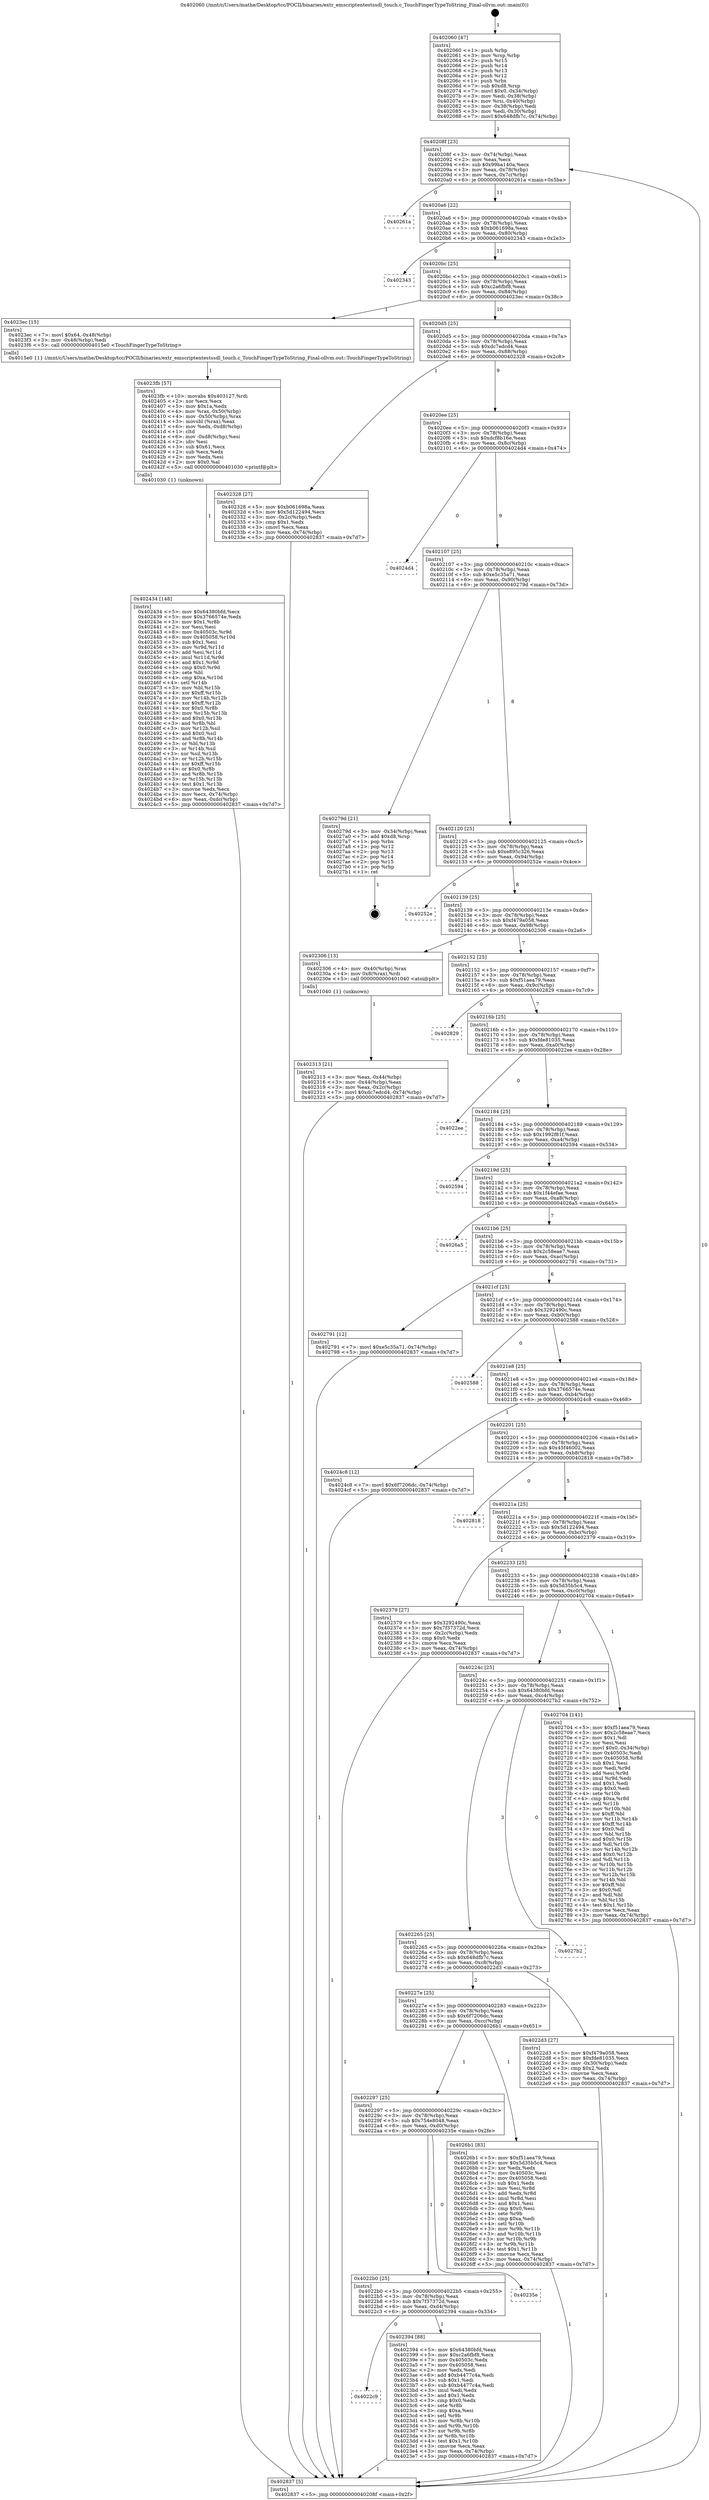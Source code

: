 digraph "0x402060" {
  label = "0x402060 (/mnt/c/Users/mathe/Desktop/tcc/POCII/binaries/extr_emscriptentestssdl_touch.c_TouchFingerTypeToString_Final-ollvm.out::main(0))"
  labelloc = "t"
  node[shape=record]

  Entry [label="",width=0.3,height=0.3,shape=circle,fillcolor=black,style=filled]
  "0x40208f" [label="{
     0x40208f [23]\l
     | [instrs]\l
     &nbsp;&nbsp;0x40208f \<+3\>: mov -0x74(%rbp),%eax\l
     &nbsp;&nbsp;0x402092 \<+2\>: mov %eax,%ecx\l
     &nbsp;&nbsp;0x402094 \<+6\>: sub $0x99ba140a,%ecx\l
     &nbsp;&nbsp;0x40209a \<+3\>: mov %eax,-0x78(%rbp)\l
     &nbsp;&nbsp;0x40209d \<+3\>: mov %ecx,-0x7c(%rbp)\l
     &nbsp;&nbsp;0x4020a0 \<+6\>: je 000000000040261a \<main+0x5ba\>\l
  }"]
  "0x40261a" [label="{
     0x40261a\l
  }", style=dashed]
  "0x4020a6" [label="{
     0x4020a6 [22]\l
     | [instrs]\l
     &nbsp;&nbsp;0x4020a6 \<+5\>: jmp 00000000004020ab \<main+0x4b\>\l
     &nbsp;&nbsp;0x4020ab \<+3\>: mov -0x78(%rbp),%eax\l
     &nbsp;&nbsp;0x4020ae \<+5\>: sub $0xb061698a,%eax\l
     &nbsp;&nbsp;0x4020b3 \<+3\>: mov %eax,-0x80(%rbp)\l
     &nbsp;&nbsp;0x4020b6 \<+6\>: je 0000000000402343 \<main+0x2e3\>\l
  }"]
  Exit [label="",width=0.3,height=0.3,shape=circle,fillcolor=black,style=filled,peripheries=2]
  "0x402343" [label="{
     0x402343\l
  }", style=dashed]
  "0x4020bc" [label="{
     0x4020bc [25]\l
     | [instrs]\l
     &nbsp;&nbsp;0x4020bc \<+5\>: jmp 00000000004020c1 \<main+0x61\>\l
     &nbsp;&nbsp;0x4020c1 \<+3\>: mov -0x78(%rbp),%eax\l
     &nbsp;&nbsp;0x4020c4 \<+5\>: sub $0xc2a6fbf8,%eax\l
     &nbsp;&nbsp;0x4020c9 \<+6\>: mov %eax,-0x84(%rbp)\l
     &nbsp;&nbsp;0x4020cf \<+6\>: je 00000000004023ec \<main+0x38c\>\l
  }"]
  "0x402434" [label="{
     0x402434 [148]\l
     | [instrs]\l
     &nbsp;&nbsp;0x402434 \<+5\>: mov $0x64380bfd,%ecx\l
     &nbsp;&nbsp;0x402439 \<+5\>: mov $0x3766574e,%edx\l
     &nbsp;&nbsp;0x40243e \<+3\>: mov $0x1,%r8b\l
     &nbsp;&nbsp;0x402441 \<+2\>: xor %esi,%esi\l
     &nbsp;&nbsp;0x402443 \<+8\>: mov 0x40503c,%r9d\l
     &nbsp;&nbsp;0x40244b \<+8\>: mov 0x405058,%r10d\l
     &nbsp;&nbsp;0x402453 \<+3\>: sub $0x1,%esi\l
     &nbsp;&nbsp;0x402456 \<+3\>: mov %r9d,%r11d\l
     &nbsp;&nbsp;0x402459 \<+3\>: add %esi,%r11d\l
     &nbsp;&nbsp;0x40245c \<+4\>: imul %r11d,%r9d\l
     &nbsp;&nbsp;0x402460 \<+4\>: and $0x1,%r9d\l
     &nbsp;&nbsp;0x402464 \<+4\>: cmp $0x0,%r9d\l
     &nbsp;&nbsp;0x402468 \<+3\>: sete %bl\l
     &nbsp;&nbsp;0x40246b \<+4\>: cmp $0xa,%r10d\l
     &nbsp;&nbsp;0x40246f \<+4\>: setl %r14b\l
     &nbsp;&nbsp;0x402473 \<+3\>: mov %bl,%r15b\l
     &nbsp;&nbsp;0x402476 \<+4\>: xor $0xff,%r15b\l
     &nbsp;&nbsp;0x40247a \<+3\>: mov %r14b,%r12b\l
     &nbsp;&nbsp;0x40247d \<+4\>: xor $0xff,%r12b\l
     &nbsp;&nbsp;0x402481 \<+4\>: xor $0x0,%r8b\l
     &nbsp;&nbsp;0x402485 \<+3\>: mov %r15b,%r13b\l
     &nbsp;&nbsp;0x402488 \<+4\>: and $0x0,%r13b\l
     &nbsp;&nbsp;0x40248c \<+3\>: and %r8b,%bl\l
     &nbsp;&nbsp;0x40248f \<+3\>: mov %r12b,%sil\l
     &nbsp;&nbsp;0x402492 \<+4\>: and $0x0,%sil\l
     &nbsp;&nbsp;0x402496 \<+3\>: and %r8b,%r14b\l
     &nbsp;&nbsp;0x402499 \<+3\>: or %bl,%r13b\l
     &nbsp;&nbsp;0x40249c \<+3\>: or %r14b,%sil\l
     &nbsp;&nbsp;0x40249f \<+3\>: xor %sil,%r13b\l
     &nbsp;&nbsp;0x4024a2 \<+3\>: or %r12b,%r15b\l
     &nbsp;&nbsp;0x4024a5 \<+4\>: xor $0xff,%r15b\l
     &nbsp;&nbsp;0x4024a9 \<+4\>: or $0x0,%r8b\l
     &nbsp;&nbsp;0x4024ad \<+3\>: and %r8b,%r15b\l
     &nbsp;&nbsp;0x4024b0 \<+3\>: or %r15b,%r13b\l
     &nbsp;&nbsp;0x4024b3 \<+4\>: test $0x1,%r13b\l
     &nbsp;&nbsp;0x4024b7 \<+3\>: cmovne %edx,%ecx\l
     &nbsp;&nbsp;0x4024ba \<+3\>: mov %ecx,-0x74(%rbp)\l
     &nbsp;&nbsp;0x4024bd \<+6\>: mov %eax,-0xdc(%rbp)\l
     &nbsp;&nbsp;0x4024c3 \<+5\>: jmp 0000000000402837 \<main+0x7d7\>\l
  }"]
  "0x4023ec" [label="{
     0x4023ec [15]\l
     | [instrs]\l
     &nbsp;&nbsp;0x4023ec \<+7\>: movl $0x64,-0x48(%rbp)\l
     &nbsp;&nbsp;0x4023f3 \<+3\>: mov -0x48(%rbp),%edi\l
     &nbsp;&nbsp;0x4023f6 \<+5\>: call 00000000004015e0 \<TouchFingerTypeToString\>\l
     | [calls]\l
     &nbsp;&nbsp;0x4015e0 \{1\} (/mnt/c/Users/mathe/Desktop/tcc/POCII/binaries/extr_emscriptentestssdl_touch.c_TouchFingerTypeToString_Final-ollvm.out::TouchFingerTypeToString)\l
  }"]
  "0x4020d5" [label="{
     0x4020d5 [25]\l
     | [instrs]\l
     &nbsp;&nbsp;0x4020d5 \<+5\>: jmp 00000000004020da \<main+0x7a\>\l
     &nbsp;&nbsp;0x4020da \<+3\>: mov -0x78(%rbp),%eax\l
     &nbsp;&nbsp;0x4020dd \<+5\>: sub $0xdc7edcd4,%eax\l
     &nbsp;&nbsp;0x4020e2 \<+6\>: mov %eax,-0x88(%rbp)\l
     &nbsp;&nbsp;0x4020e8 \<+6\>: je 0000000000402328 \<main+0x2c8\>\l
  }"]
  "0x4023fb" [label="{
     0x4023fb [57]\l
     | [instrs]\l
     &nbsp;&nbsp;0x4023fb \<+10\>: movabs $0x403127,%rdi\l
     &nbsp;&nbsp;0x402405 \<+2\>: xor %ecx,%ecx\l
     &nbsp;&nbsp;0x402407 \<+5\>: mov $0x1a,%edx\l
     &nbsp;&nbsp;0x40240c \<+4\>: mov %rax,-0x50(%rbp)\l
     &nbsp;&nbsp;0x402410 \<+4\>: mov -0x50(%rbp),%rax\l
     &nbsp;&nbsp;0x402414 \<+3\>: movsbl (%rax),%eax\l
     &nbsp;&nbsp;0x402417 \<+6\>: mov %edx,-0xd8(%rbp)\l
     &nbsp;&nbsp;0x40241d \<+1\>: cltd\l
     &nbsp;&nbsp;0x40241e \<+6\>: mov -0xd8(%rbp),%esi\l
     &nbsp;&nbsp;0x402424 \<+2\>: idiv %esi\l
     &nbsp;&nbsp;0x402426 \<+3\>: sub $0x61,%ecx\l
     &nbsp;&nbsp;0x402429 \<+2\>: sub %ecx,%edx\l
     &nbsp;&nbsp;0x40242b \<+2\>: mov %edx,%esi\l
     &nbsp;&nbsp;0x40242d \<+2\>: mov $0x0,%al\l
     &nbsp;&nbsp;0x40242f \<+5\>: call 0000000000401030 \<printf@plt\>\l
     | [calls]\l
     &nbsp;&nbsp;0x401030 \{1\} (unknown)\l
  }"]
  "0x402328" [label="{
     0x402328 [27]\l
     | [instrs]\l
     &nbsp;&nbsp;0x402328 \<+5\>: mov $0xb061698a,%eax\l
     &nbsp;&nbsp;0x40232d \<+5\>: mov $0x5d122494,%ecx\l
     &nbsp;&nbsp;0x402332 \<+3\>: mov -0x2c(%rbp),%edx\l
     &nbsp;&nbsp;0x402335 \<+3\>: cmp $0x1,%edx\l
     &nbsp;&nbsp;0x402338 \<+3\>: cmovl %ecx,%eax\l
     &nbsp;&nbsp;0x40233b \<+3\>: mov %eax,-0x74(%rbp)\l
     &nbsp;&nbsp;0x40233e \<+5\>: jmp 0000000000402837 \<main+0x7d7\>\l
  }"]
  "0x4020ee" [label="{
     0x4020ee [25]\l
     | [instrs]\l
     &nbsp;&nbsp;0x4020ee \<+5\>: jmp 00000000004020f3 \<main+0x93\>\l
     &nbsp;&nbsp;0x4020f3 \<+3\>: mov -0x78(%rbp),%eax\l
     &nbsp;&nbsp;0x4020f6 \<+5\>: sub $0xdcf8b16e,%eax\l
     &nbsp;&nbsp;0x4020fb \<+6\>: mov %eax,-0x8c(%rbp)\l
     &nbsp;&nbsp;0x402101 \<+6\>: je 00000000004024d4 \<main+0x474\>\l
  }"]
  "0x4022c9" [label="{
     0x4022c9\l
  }", style=dashed]
  "0x4024d4" [label="{
     0x4024d4\l
  }", style=dashed]
  "0x402107" [label="{
     0x402107 [25]\l
     | [instrs]\l
     &nbsp;&nbsp;0x402107 \<+5\>: jmp 000000000040210c \<main+0xac\>\l
     &nbsp;&nbsp;0x40210c \<+3\>: mov -0x78(%rbp),%eax\l
     &nbsp;&nbsp;0x40210f \<+5\>: sub $0xe5c35a71,%eax\l
     &nbsp;&nbsp;0x402114 \<+6\>: mov %eax,-0x90(%rbp)\l
     &nbsp;&nbsp;0x40211a \<+6\>: je 000000000040279d \<main+0x73d\>\l
  }"]
  "0x402394" [label="{
     0x402394 [88]\l
     | [instrs]\l
     &nbsp;&nbsp;0x402394 \<+5\>: mov $0x64380bfd,%eax\l
     &nbsp;&nbsp;0x402399 \<+5\>: mov $0xc2a6fbf8,%ecx\l
     &nbsp;&nbsp;0x40239e \<+7\>: mov 0x40503c,%edx\l
     &nbsp;&nbsp;0x4023a5 \<+7\>: mov 0x405058,%esi\l
     &nbsp;&nbsp;0x4023ac \<+2\>: mov %edx,%edi\l
     &nbsp;&nbsp;0x4023ae \<+6\>: add $0xb4477c4a,%edi\l
     &nbsp;&nbsp;0x4023b4 \<+3\>: sub $0x1,%edi\l
     &nbsp;&nbsp;0x4023b7 \<+6\>: sub $0xb4477c4a,%edi\l
     &nbsp;&nbsp;0x4023bd \<+3\>: imul %edi,%edx\l
     &nbsp;&nbsp;0x4023c0 \<+3\>: and $0x1,%edx\l
     &nbsp;&nbsp;0x4023c3 \<+3\>: cmp $0x0,%edx\l
     &nbsp;&nbsp;0x4023c6 \<+4\>: sete %r8b\l
     &nbsp;&nbsp;0x4023ca \<+3\>: cmp $0xa,%esi\l
     &nbsp;&nbsp;0x4023cd \<+4\>: setl %r9b\l
     &nbsp;&nbsp;0x4023d1 \<+3\>: mov %r8b,%r10b\l
     &nbsp;&nbsp;0x4023d4 \<+3\>: and %r9b,%r10b\l
     &nbsp;&nbsp;0x4023d7 \<+3\>: xor %r9b,%r8b\l
     &nbsp;&nbsp;0x4023da \<+3\>: or %r8b,%r10b\l
     &nbsp;&nbsp;0x4023dd \<+4\>: test $0x1,%r10b\l
     &nbsp;&nbsp;0x4023e1 \<+3\>: cmovne %ecx,%eax\l
     &nbsp;&nbsp;0x4023e4 \<+3\>: mov %eax,-0x74(%rbp)\l
     &nbsp;&nbsp;0x4023e7 \<+5\>: jmp 0000000000402837 \<main+0x7d7\>\l
  }"]
  "0x40279d" [label="{
     0x40279d [21]\l
     | [instrs]\l
     &nbsp;&nbsp;0x40279d \<+3\>: mov -0x34(%rbp),%eax\l
     &nbsp;&nbsp;0x4027a0 \<+7\>: add $0xd8,%rsp\l
     &nbsp;&nbsp;0x4027a7 \<+1\>: pop %rbx\l
     &nbsp;&nbsp;0x4027a8 \<+2\>: pop %r12\l
     &nbsp;&nbsp;0x4027aa \<+2\>: pop %r13\l
     &nbsp;&nbsp;0x4027ac \<+2\>: pop %r14\l
     &nbsp;&nbsp;0x4027ae \<+2\>: pop %r15\l
     &nbsp;&nbsp;0x4027b0 \<+1\>: pop %rbp\l
     &nbsp;&nbsp;0x4027b1 \<+1\>: ret\l
  }"]
  "0x402120" [label="{
     0x402120 [25]\l
     | [instrs]\l
     &nbsp;&nbsp;0x402120 \<+5\>: jmp 0000000000402125 \<main+0xc5\>\l
     &nbsp;&nbsp;0x402125 \<+3\>: mov -0x78(%rbp),%eax\l
     &nbsp;&nbsp;0x402128 \<+5\>: sub $0xe895c326,%eax\l
     &nbsp;&nbsp;0x40212d \<+6\>: mov %eax,-0x94(%rbp)\l
     &nbsp;&nbsp;0x402133 \<+6\>: je 000000000040252e \<main+0x4ce\>\l
  }"]
  "0x4022b0" [label="{
     0x4022b0 [25]\l
     | [instrs]\l
     &nbsp;&nbsp;0x4022b0 \<+5\>: jmp 00000000004022b5 \<main+0x255\>\l
     &nbsp;&nbsp;0x4022b5 \<+3\>: mov -0x78(%rbp),%eax\l
     &nbsp;&nbsp;0x4022b8 \<+5\>: sub $0x7f37372d,%eax\l
     &nbsp;&nbsp;0x4022bd \<+6\>: mov %eax,-0xd4(%rbp)\l
     &nbsp;&nbsp;0x4022c3 \<+6\>: je 0000000000402394 \<main+0x334\>\l
  }"]
  "0x40252e" [label="{
     0x40252e\l
  }", style=dashed]
  "0x402139" [label="{
     0x402139 [25]\l
     | [instrs]\l
     &nbsp;&nbsp;0x402139 \<+5\>: jmp 000000000040213e \<main+0xde\>\l
     &nbsp;&nbsp;0x40213e \<+3\>: mov -0x78(%rbp),%eax\l
     &nbsp;&nbsp;0x402141 \<+5\>: sub $0xf479a058,%eax\l
     &nbsp;&nbsp;0x402146 \<+6\>: mov %eax,-0x98(%rbp)\l
     &nbsp;&nbsp;0x40214c \<+6\>: je 0000000000402306 \<main+0x2a6\>\l
  }"]
  "0x40235e" [label="{
     0x40235e\l
  }", style=dashed]
  "0x402306" [label="{
     0x402306 [13]\l
     | [instrs]\l
     &nbsp;&nbsp;0x402306 \<+4\>: mov -0x40(%rbp),%rax\l
     &nbsp;&nbsp;0x40230a \<+4\>: mov 0x8(%rax),%rdi\l
     &nbsp;&nbsp;0x40230e \<+5\>: call 0000000000401040 \<atoi@plt\>\l
     | [calls]\l
     &nbsp;&nbsp;0x401040 \{1\} (unknown)\l
  }"]
  "0x402152" [label="{
     0x402152 [25]\l
     | [instrs]\l
     &nbsp;&nbsp;0x402152 \<+5\>: jmp 0000000000402157 \<main+0xf7\>\l
     &nbsp;&nbsp;0x402157 \<+3\>: mov -0x78(%rbp),%eax\l
     &nbsp;&nbsp;0x40215a \<+5\>: sub $0xf51aea79,%eax\l
     &nbsp;&nbsp;0x40215f \<+6\>: mov %eax,-0x9c(%rbp)\l
     &nbsp;&nbsp;0x402165 \<+6\>: je 0000000000402829 \<main+0x7c9\>\l
  }"]
  "0x402297" [label="{
     0x402297 [25]\l
     | [instrs]\l
     &nbsp;&nbsp;0x402297 \<+5\>: jmp 000000000040229c \<main+0x23c\>\l
     &nbsp;&nbsp;0x40229c \<+3\>: mov -0x78(%rbp),%eax\l
     &nbsp;&nbsp;0x40229f \<+5\>: sub $0x754e8048,%eax\l
     &nbsp;&nbsp;0x4022a4 \<+6\>: mov %eax,-0xd0(%rbp)\l
     &nbsp;&nbsp;0x4022aa \<+6\>: je 000000000040235e \<main+0x2fe\>\l
  }"]
  "0x402829" [label="{
     0x402829\l
  }", style=dashed]
  "0x40216b" [label="{
     0x40216b [25]\l
     | [instrs]\l
     &nbsp;&nbsp;0x40216b \<+5\>: jmp 0000000000402170 \<main+0x110\>\l
     &nbsp;&nbsp;0x402170 \<+3\>: mov -0x78(%rbp),%eax\l
     &nbsp;&nbsp;0x402173 \<+5\>: sub $0xfde81035,%eax\l
     &nbsp;&nbsp;0x402178 \<+6\>: mov %eax,-0xa0(%rbp)\l
     &nbsp;&nbsp;0x40217e \<+6\>: je 00000000004022ee \<main+0x28e\>\l
  }"]
  "0x4026b1" [label="{
     0x4026b1 [83]\l
     | [instrs]\l
     &nbsp;&nbsp;0x4026b1 \<+5\>: mov $0xf51aea79,%eax\l
     &nbsp;&nbsp;0x4026b6 \<+5\>: mov $0x5d35b5c4,%ecx\l
     &nbsp;&nbsp;0x4026bb \<+2\>: xor %edx,%edx\l
     &nbsp;&nbsp;0x4026bd \<+7\>: mov 0x40503c,%esi\l
     &nbsp;&nbsp;0x4026c4 \<+7\>: mov 0x405058,%edi\l
     &nbsp;&nbsp;0x4026cb \<+3\>: sub $0x1,%edx\l
     &nbsp;&nbsp;0x4026ce \<+3\>: mov %esi,%r8d\l
     &nbsp;&nbsp;0x4026d1 \<+3\>: add %edx,%r8d\l
     &nbsp;&nbsp;0x4026d4 \<+4\>: imul %r8d,%esi\l
     &nbsp;&nbsp;0x4026d8 \<+3\>: and $0x1,%esi\l
     &nbsp;&nbsp;0x4026db \<+3\>: cmp $0x0,%esi\l
     &nbsp;&nbsp;0x4026de \<+4\>: sete %r9b\l
     &nbsp;&nbsp;0x4026e2 \<+3\>: cmp $0xa,%edi\l
     &nbsp;&nbsp;0x4026e5 \<+4\>: setl %r10b\l
     &nbsp;&nbsp;0x4026e9 \<+3\>: mov %r9b,%r11b\l
     &nbsp;&nbsp;0x4026ec \<+3\>: and %r10b,%r11b\l
     &nbsp;&nbsp;0x4026ef \<+3\>: xor %r10b,%r9b\l
     &nbsp;&nbsp;0x4026f2 \<+3\>: or %r9b,%r11b\l
     &nbsp;&nbsp;0x4026f5 \<+4\>: test $0x1,%r11b\l
     &nbsp;&nbsp;0x4026f9 \<+3\>: cmovne %ecx,%eax\l
     &nbsp;&nbsp;0x4026fc \<+3\>: mov %eax,-0x74(%rbp)\l
     &nbsp;&nbsp;0x4026ff \<+5\>: jmp 0000000000402837 \<main+0x7d7\>\l
  }"]
  "0x4022ee" [label="{
     0x4022ee\l
  }", style=dashed]
  "0x402184" [label="{
     0x402184 [25]\l
     | [instrs]\l
     &nbsp;&nbsp;0x402184 \<+5\>: jmp 0000000000402189 \<main+0x129\>\l
     &nbsp;&nbsp;0x402189 \<+3\>: mov -0x78(%rbp),%eax\l
     &nbsp;&nbsp;0x40218c \<+5\>: sub $0x1992f81f,%eax\l
     &nbsp;&nbsp;0x402191 \<+6\>: mov %eax,-0xa4(%rbp)\l
     &nbsp;&nbsp;0x402197 \<+6\>: je 0000000000402594 \<main+0x534\>\l
  }"]
  "0x402313" [label="{
     0x402313 [21]\l
     | [instrs]\l
     &nbsp;&nbsp;0x402313 \<+3\>: mov %eax,-0x44(%rbp)\l
     &nbsp;&nbsp;0x402316 \<+3\>: mov -0x44(%rbp),%eax\l
     &nbsp;&nbsp;0x402319 \<+3\>: mov %eax,-0x2c(%rbp)\l
     &nbsp;&nbsp;0x40231c \<+7\>: movl $0xdc7edcd4,-0x74(%rbp)\l
     &nbsp;&nbsp;0x402323 \<+5\>: jmp 0000000000402837 \<main+0x7d7\>\l
  }"]
  "0x402594" [label="{
     0x402594\l
  }", style=dashed]
  "0x40219d" [label="{
     0x40219d [25]\l
     | [instrs]\l
     &nbsp;&nbsp;0x40219d \<+5\>: jmp 00000000004021a2 \<main+0x142\>\l
     &nbsp;&nbsp;0x4021a2 \<+3\>: mov -0x78(%rbp),%eax\l
     &nbsp;&nbsp;0x4021a5 \<+5\>: sub $0x1f44efae,%eax\l
     &nbsp;&nbsp;0x4021aa \<+6\>: mov %eax,-0xa8(%rbp)\l
     &nbsp;&nbsp;0x4021b0 \<+6\>: je 00000000004026a5 \<main+0x645\>\l
  }"]
  "0x402060" [label="{
     0x402060 [47]\l
     | [instrs]\l
     &nbsp;&nbsp;0x402060 \<+1\>: push %rbp\l
     &nbsp;&nbsp;0x402061 \<+3\>: mov %rsp,%rbp\l
     &nbsp;&nbsp;0x402064 \<+2\>: push %r15\l
     &nbsp;&nbsp;0x402066 \<+2\>: push %r14\l
     &nbsp;&nbsp;0x402068 \<+2\>: push %r13\l
     &nbsp;&nbsp;0x40206a \<+2\>: push %r12\l
     &nbsp;&nbsp;0x40206c \<+1\>: push %rbx\l
     &nbsp;&nbsp;0x40206d \<+7\>: sub $0xd8,%rsp\l
     &nbsp;&nbsp;0x402074 \<+7\>: movl $0x0,-0x34(%rbp)\l
     &nbsp;&nbsp;0x40207b \<+3\>: mov %edi,-0x38(%rbp)\l
     &nbsp;&nbsp;0x40207e \<+4\>: mov %rsi,-0x40(%rbp)\l
     &nbsp;&nbsp;0x402082 \<+3\>: mov -0x38(%rbp),%edi\l
     &nbsp;&nbsp;0x402085 \<+3\>: mov %edi,-0x30(%rbp)\l
     &nbsp;&nbsp;0x402088 \<+7\>: movl $0x648dfb7c,-0x74(%rbp)\l
  }"]
  "0x4026a5" [label="{
     0x4026a5\l
  }", style=dashed]
  "0x4021b6" [label="{
     0x4021b6 [25]\l
     | [instrs]\l
     &nbsp;&nbsp;0x4021b6 \<+5\>: jmp 00000000004021bb \<main+0x15b\>\l
     &nbsp;&nbsp;0x4021bb \<+3\>: mov -0x78(%rbp),%eax\l
     &nbsp;&nbsp;0x4021be \<+5\>: sub $0x2c58eae7,%eax\l
     &nbsp;&nbsp;0x4021c3 \<+6\>: mov %eax,-0xac(%rbp)\l
     &nbsp;&nbsp;0x4021c9 \<+6\>: je 0000000000402791 \<main+0x731\>\l
  }"]
  "0x402837" [label="{
     0x402837 [5]\l
     | [instrs]\l
     &nbsp;&nbsp;0x402837 \<+5\>: jmp 000000000040208f \<main+0x2f\>\l
  }"]
  "0x402791" [label="{
     0x402791 [12]\l
     | [instrs]\l
     &nbsp;&nbsp;0x402791 \<+7\>: movl $0xe5c35a71,-0x74(%rbp)\l
     &nbsp;&nbsp;0x402798 \<+5\>: jmp 0000000000402837 \<main+0x7d7\>\l
  }"]
  "0x4021cf" [label="{
     0x4021cf [25]\l
     | [instrs]\l
     &nbsp;&nbsp;0x4021cf \<+5\>: jmp 00000000004021d4 \<main+0x174\>\l
     &nbsp;&nbsp;0x4021d4 \<+3\>: mov -0x78(%rbp),%eax\l
     &nbsp;&nbsp;0x4021d7 \<+5\>: sub $0x3292490c,%eax\l
     &nbsp;&nbsp;0x4021dc \<+6\>: mov %eax,-0xb0(%rbp)\l
     &nbsp;&nbsp;0x4021e2 \<+6\>: je 0000000000402588 \<main+0x528\>\l
  }"]
  "0x40227e" [label="{
     0x40227e [25]\l
     | [instrs]\l
     &nbsp;&nbsp;0x40227e \<+5\>: jmp 0000000000402283 \<main+0x223\>\l
     &nbsp;&nbsp;0x402283 \<+3\>: mov -0x78(%rbp),%eax\l
     &nbsp;&nbsp;0x402286 \<+5\>: sub $0x6f7206dc,%eax\l
     &nbsp;&nbsp;0x40228b \<+6\>: mov %eax,-0xcc(%rbp)\l
     &nbsp;&nbsp;0x402291 \<+6\>: je 00000000004026b1 \<main+0x651\>\l
  }"]
  "0x402588" [label="{
     0x402588\l
  }", style=dashed]
  "0x4021e8" [label="{
     0x4021e8 [25]\l
     | [instrs]\l
     &nbsp;&nbsp;0x4021e8 \<+5\>: jmp 00000000004021ed \<main+0x18d\>\l
     &nbsp;&nbsp;0x4021ed \<+3\>: mov -0x78(%rbp),%eax\l
     &nbsp;&nbsp;0x4021f0 \<+5\>: sub $0x3766574e,%eax\l
     &nbsp;&nbsp;0x4021f5 \<+6\>: mov %eax,-0xb4(%rbp)\l
     &nbsp;&nbsp;0x4021fb \<+6\>: je 00000000004024c8 \<main+0x468\>\l
  }"]
  "0x4022d3" [label="{
     0x4022d3 [27]\l
     | [instrs]\l
     &nbsp;&nbsp;0x4022d3 \<+5\>: mov $0xf479a058,%eax\l
     &nbsp;&nbsp;0x4022d8 \<+5\>: mov $0xfde81035,%ecx\l
     &nbsp;&nbsp;0x4022dd \<+3\>: mov -0x30(%rbp),%edx\l
     &nbsp;&nbsp;0x4022e0 \<+3\>: cmp $0x2,%edx\l
     &nbsp;&nbsp;0x4022e3 \<+3\>: cmovne %ecx,%eax\l
     &nbsp;&nbsp;0x4022e6 \<+3\>: mov %eax,-0x74(%rbp)\l
     &nbsp;&nbsp;0x4022e9 \<+5\>: jmp 0000000000402837 \<main+0x7d7\>\l
  }"]
  "0x4024c8" [label="{
     0x4024c8 [12]\l
     | [instrs]\l
     &nbsp;&nbsp;0x4024c8 \<+7\>: movl $0x6f7206dc,-0x74(%rbp)\l
     &nbsp;&nbsp;0x4024cf \<+5\>: jmp 0000000000402837 \<main+0x7d7\>\l
  }"]
  "0x402201" [label="{
     0x402201 [25]\l
     | [instrs]\l
     &nbsp;&nbsp;0x402201 \<+5\>: jmp 0000000000402206 \<main+0x1a6\>\l
     &nbsp;&nbsp;0x402206 \<+3\>: mov -0x78(%rbp),%eax\l
     &nbsp;&nbsp;0x402209 \<+5\>: sub $0x45f46002,%eax\l
     &nbsp;&nbsp;0x40220e \<+6\>: mov %eax,-0xb8(%rbp)\l
     &nbsp;&nbsp;0x402214 \<+6\>: je 0000000000402818 \<main+0x7b8\>\l
  }"]
  "0x402265" [label="{
     0x402265 [25]\l
     | [instrs]\l
     &nbsp;&nbsp;0x402265 \<+5\>: jmp 000000000040226a \<main+0x20a\>\l
     &nbsp;&nbsp;0x40226a \<+3\>: mov -0x78(%rbp),%eax\l
     &nbsp;&nbsp;0x40226d \<+5\>: sub $0x648dfb7c,%eax\l
     &nbsp;&nbsp;0x402272 \<+6\>: mov %eax,-0xc8(%rbp)\l
     &nbsp;&nbsp;0x402278 \<+6\>: je 00000000004022d3 \<main+0x273\>\l
  }"]
  "0x402818" [label="{
     0x402818\l
  }", style=dashed]
  "0x40221a" [label="{
     0x40221a [25]\l
     | [instrs]\l
     &nbsp;&nbsp;0x40221a \<+5\>: jmp 000000000040221f \<main+0x1bf\>\l
     &nbsp;&nbsp;0x40221f \<+3\>: mov -0x78(%rbp),%eax\l
     &nbsp;&nbsp;0x402222 \<+5\>: sub $0x5d122494,%eax\l
     &nbsp;&nbsp;0x402227 \<+6\>: mov %eax,-0xbc(%rbp)\l
     &nbsp;&nbsp;0x40222d \<+6\>: je 0000000000402379 \<main+0x319\>\l
  }"]
  "0x4027b2" [label="{
     0x4027b2\l
  }", style=dashed]
  "0x402379" [label="{
     0x402379 [27]\l
     | [instrs]\l
     &nbsp;&nbsp;0x402379 \<+5\>: mov $0x3292490c,%eax\l
     &nbsp;&nbsp;0x40237e \<+5\>: mov $0x7f37372d,%ecx\l
     &nbsp;&nbsp;0x402383 \<+3\>: mov -0x2c(%rbp),%edx\l
     &nbsp;&nbsp;0x402386 \<+3\>: cmp $0x0,%edx\l
     &nbsp;&nbsp;0x402389 \<+3\>: cmove %ecx,%eax\l
     &nbsp;&nbsp;0x40238c \<+3\>: mov %eax,-0x74(%rbp)\l
     &nbsp;&nbsp;0x40238f \<+5\>: jmp 0000000000402837 \<main+0x7d7\>\l
  }"]
  "0x402233" [label="{
     0x402233 [25]\l
     | [instrs]\l
     &nbsp;&nbsp;0x402233 \<+5\>: jmp 0000000000402238 \<main+0x1d8\>\l
     &nbsp;&nbsp;0x402238 \<+3\>: mov -0x78(%rbp),%eax\l
     &nbsp;&nbsp;0x40223b \<+5\>: sub $0x5d35b5c4,%eax\l
     &nbsp;&nbsp;0x402240 \<+6\>: mov %eax,-0xc0(%rbp)\l
     &nbsp;&nbsp;0x402246 \<+6\>: je 0000000000402704 \<main+0x6a4\>\l
  }"]
  "0x40224c" [label="{
     0x40224c [25]\l
     | [instrs]\l
     &nbsp;&nbsp;0x40224c \<+5\>: jmp 0000000000402251 \<main+0x1f1\>\l
     &nbsp;&nbsp;0x402251 \<+3\>: mov -0x78(%rbp),%eax\l
     &nbsp;&nbsp;0x402254 \<+5\>: sub $0x64380bfd,%eax\l
     &nbsp;&nbsp;0x402259 \<+6\>: mov %eax,-0xc4(%rbp)\l
     &nbsp;&nbsp;0x40225f \<+6\>: je 00000000004027b2 \<main+0x752\>\l
  }"]
  "0x402704" [label="{
     0x402704 [141]\l
     | [instrs]\l
     &nbsp;&nbsp;0x402704 \<+5\>: mov $0xf51aea79,%eax\l
     &nbsp;&nbsp;0x402709 \<+5\>: mov $0x2c58eae7,%ecx\l
     &nbsp;&nbsp;0x40270e \<+2\>: mov $0x1,%dl\l
     &nbsp;&nbsp;0x402710 \<+2\>: xor %esi,%esi\l
     &nbsp;&nbsp;0x402712 \<+7\>: movl $0x0,-0x34(%rbp)\l
     &nbsp;&nbsp;0x402719 \<+7\>: mov 0x40503c,%edi\l
     &nbsp;&nbsp;0x402720 \<+8\>: mov 0x405058,%r8d\l
     &nbsp;&nbsp;0x402728 \<+3\>: sub $0x1,%esi\l
     &nbsp;&nbsp;0x40272b \<+3\>: mov %edi,%r9d\l
     &nbsp;&nbsp;0x40272e \<+3\>: add %esi,%r9d\l
     &nbsp;&nbsp;0x402731 \<+4\>: imul %r9d,%edi\l
     &nbsp;&nbsp;0x402735 \<+3\>: and $0x1,%edi\l
     &nbsp;&nbsp;0x402738 \<+3\>: cmp $0x0,%edi\l
     &nbsp;&nbsp;0x40273b \<+4\>: sete %r10b\l
     &nbsp;&nbsp;0x40273f \<+4\>: cmp $0xa,%r8d\l
     &nbsp;&nbsp;0x402743 \<+4\>: setl %r11b\l
     &nbsp;&nbsp;0x402747 \<+3\>: mov %r10b,%bl\l
     &nbsp;&nbsp;0x40274a \<+3\>: xor $0xff,%bl\l
     &nbsp;&nbsp;0x40274d \<+3\>: mov %r11b,%r14b\l
     &nbsp;&nbsp;0x402750 \<+4\>: xor $0xff,%r14b\l
     &nbsp;&nbsp;0x402754 \<+3\>: xor $0x0,%dl\l
     &nbsp;&nbsp;0x402757 \<+3\>: mov %bl,%r15b\l
     &nbsp;&nbsp;0x40275a \<+4\>: and $0x0,%r15b\l
     &nbsp;&nbsp;0x40275e \<+3\>: and %dl,%r10b\l
     &nbsp;&nbsp;0x402761 \<+3\>: mov %r14b,%r12b\l
     &nbsp;&nbsp;0x402764 \<+4\>: and $0x0,%r12b\l
     &nbsp;&nbsp;0x402768 \<+3\>: and %dl,%r11b\l
     &nbsp;&nbsp;0x40276b \<+3\>: or %r10b,%r15b\l
     &nbsp;&nbsp;0x40276e \<+3\>: or %r11b,%r12b\l
     &nbsp;&nbsp;0x402771 \<+3\>: xor %r12b,%r15b\l
     &nbsp;&nbsp;0x402774 \<+3\>: or %r14b,%bl\l
     &nbsp;&nbsp;0x402777 \<+3\>: xor $0xff,%bl\l
     &nbsp;&nbsp;0x40277a \<+3\>: or $0x0,%dl\l
     &nbsp;&nbsp;0x40277d \<+2\>: and %dl,%bl\l
     &nbsp;&nbsp;0x40277f \<+3\>: or %bl,%r15b\l
     &nbsp;&nbsp;0x402782 \<+4\>: test $0x1,%r15b\l
     &nbsp;&nbsp;0x402786 \<+3\>: cmovne %ecx,%eax\l
     &nbsp;&nbsp;0x402789 \<+3\>: mov %eax,-0x74(%rbp)\l
     &nbsp;&nbsp;0x40278c \<+5\>: jmp 0000000000402837 \<main+0x7d7\>\l
  }"]
  Entry -> "0x402060" [label=" 1"]
  "0x40208f" -> "0x40261a" [label=" 0"]
  "0x40208f" -> "0x4020a6" [label=" 11"]
  "0x40279d" -> Exit [label=" 1"]
  "0x4020a6" -> "0x402343" [label=" 0"]
  "0x4020a6" -> "0x4020bc" [label=" 11"]
  "0x402791" -> "0x402837" [label=" 1"]
  "0x4020bc" -> "0x4023ec" [label=" 1"]
  "0x4020bc" -> "0x4020d5" [label=" 10"]
  "0x402704" -> "0x402837" [label=" 1"]
  "0x4020d5" -> "0x402328" [label=" 1"]
  "0x4020d5" -> "0x4020ee" [label=" 9"]
  "0x4026b1" -> "0x402837" [label=" 1"]
  "0x4020ee" -> "0x4024d4" [label=" 0"]
  "0x4020ee" -> "0x402107" [label=" 9"]
  "0x4024c8" -> "0x402837" [label=" 1"]
  "0x402107" -> "0x40279d" [label=" 1"]
  "0x402107" -> "0x402120" [label=" 8"]
  "0x402434" -> "0x402837" [label=" 1"]
  "0x402120" -> "0x40252e" [label=" 0"]
  "0x402120" -> "0x402139" [label=" 8"]
  "0x4023ec" -> "0x4023fb" [label=" 1"]
  "0x402139" -> "0x402306" [label=" 1"]
  "0x402139" -> "0x402152" [label=" 7"]
  "0x402394" -> "0x402837" [label=" 1"]
  "0x402152" -> "0x402829" [label=" 0"]
  "0x402152" -> "0x40216b" [label=" 7"]
  "0x4022b0" -> "0x402394" [label=" 1"]
  "0x40216b" -> "0x4022ee" [label=" 0"]
  "0x40216b" -> "0x402184" [label=" 7"]
  "0x4023fb" -> "0x402434" [label=" 1"]
  "0x402184" -> "0x402594" [label=" 0"]
  "0x402184" -> "0x40219d" [label=" 7"]
  "0x402297" -> "0x40235e" [label=" 0"]
  "0x40219d" -> "0x4026a5" [label=" 0"]
  "0x40219d" -> "0x4021b6" [label=" 7"]
  "0x4022b0" -> "0x4022c9" [label=" 0"]
  "0x4021b6" -> "0x402791" [label=" 1"]
  "0x4021b6" -> "0x4021cf" [label=" 6"]
  "0x40227e" -> "0x402297" [label=" 1"]
  "0x4021cf" -> "0x402588" [label=" 0"]
  "0x4021cf" -> "0x4021e8" [label=" 6"]
  "0x40227e" -> "0x4026b1" [label=" 1"]
  "0x4021e8" -> "0x4024c8" [label=" 1"]
  "0x4021e8" -> "0x402201" [label=" 5"]
  "0x402297" -> "0x4022b0" [label=" 1"]
  "0x402201" -> "0x402818" [label=" 0"]
  "0x402201" -> "0x40221a" [label=" 5"]
  "0x402328" -> "0x402837" [label=" 1"]
  "0x40221a" -> "0x402379" [label=" 1"]
  "0x40221a" -> "0x402233" [label=" 4"]
  "0x402313" -> "0x402837" [label=" 1"]
  "0x402233" -> "0x402704" [label=" 1"]
  "0x402233" -> "0x40224c" [label=" 3"]
  "0x402306" -> "0x402313" [label=" 1"]
  "0x40224c" -> "0x4027b2" [label=" 0"]
  "0x40224c" -> "0x402265" [label=" 3"]
  "0x402379" -> "0x402837" [label=" 1"]
  "0x402265" -> "0x4022d3" [label=" 1"]
  "0x402265" -> "0x40227e" [label=" 2"]
  "0x4022d3" -> "0x402837" [label=" 1"]
  "0x402060" -> "0x40208f" [label=" 1"]
  "0x402837" -> "0x40208f" [label=" 10"]
}
